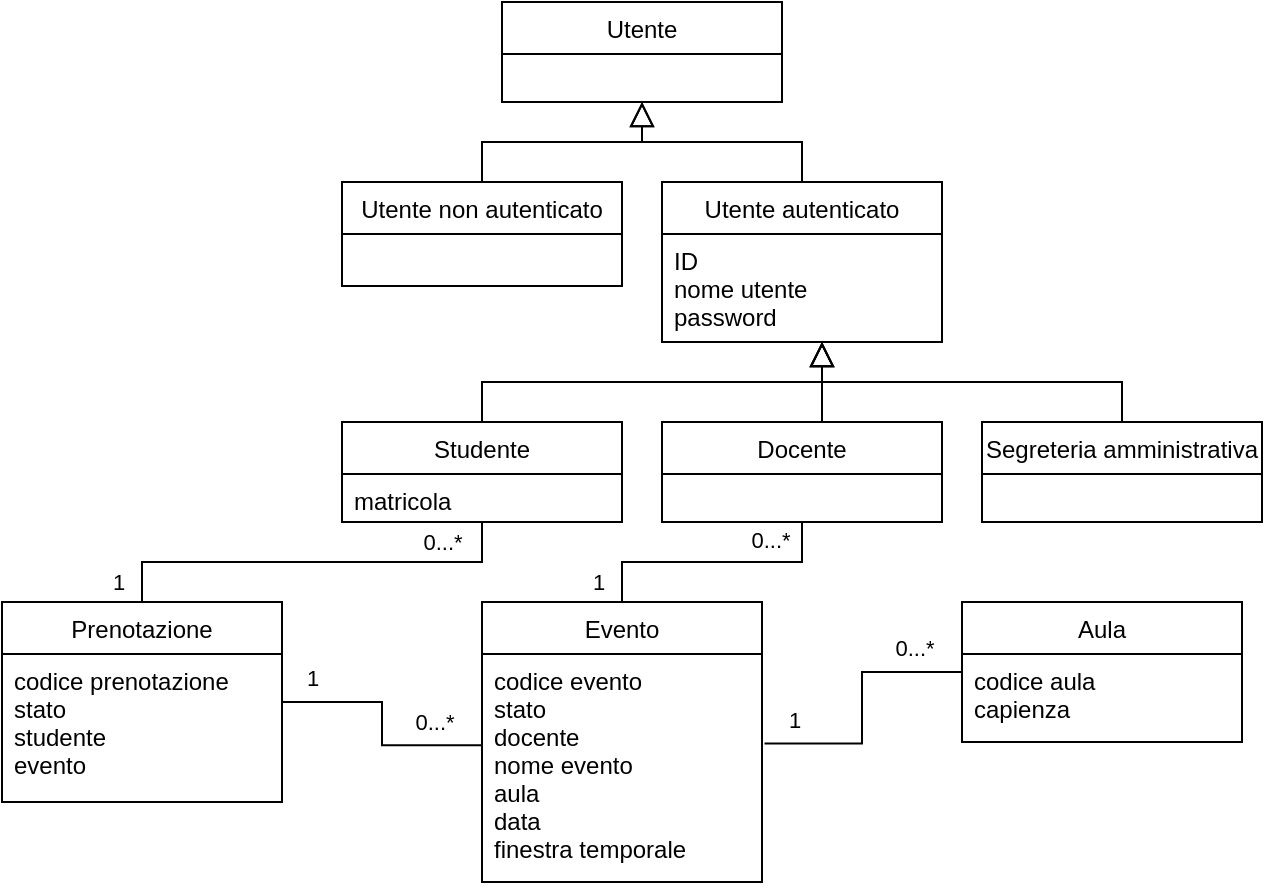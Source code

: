 <mxfile version="14.2.9" type="device"><diagram id="C5RBs43oDa-KdzZeNtuy" name="Page-1"><mxGraphModel dx="1038" dy="477" grid="1" gridSize="10" guides="1" tooltips="1" connect="1" arrows="1" fold="1" page="1" pageScale="1" pageWidth="827" pageHeight="1169" math="0" shadow="0"><root><mxCell id="WIyWlLk6GJQsqaUBKTNV-0"/><mxCell id="WIyWlLk6GJQsqaUBKTNV-1" parent="WIyWlLk6GJQsqaUBKTNV-0"/><mxCell id="zkfFHV4jXpPFQw0GAbJ--0" value="Utente" style="swimlane;fontStyle=0;align=center;verticalAlign=top;childLayout=stackLayout;horizontal=1;startSize=26;horizontalStack=0;resizeParent=1;resizeLast=0;collapsible=1;marginBottom=0;rounded=0;shadow=0;strokeWidth=1;" parent="WIyWlLk6GJQsqaUBKTNV-1" vertex="1"><mxGeometry x="330" y="120" width="140" height="50" as="geometry"><mxRectangle x="230" y="140" width="160" height="26" as="alternateBounds"/></mxGeometry></mxCell><mxCell id="zkfFHV4jXpPFQw0GAbJ--6" value="Utente non autenticato" style="swimlane;fontStyle=0;align=center;verticalAlign=top;childLayout=stackLayout;horizontal=1;startSize=26;horizontalStack=0;resizeParent=1;resizeLast=0;collapsible=1;marginBottom=0;rounded=0;shadow=0;strokeWidth=1;" parent="WIyWlLk6GJQsqaUBKTNV-1" vertex="1"><mxGeometry x="250" y="210" width="140" height="52" as="geometry"><mxRectangle x="130" y="380" width="160" height="26" as="alternateBounds"/></mxGeometry></mxCell><mxCell id="zkfFHV4jXpPFQw0GAbJ--12" value="" style="endArrow=block;endSize=10;endFill=0;shadow=0;strokeWidth=1;rounded=0;edgeStyle=elbowEdgeStyle;elbow=vertical;" parent="WIyWlLk6GJQsqaUBKTNV-1" source="zkfFHV4jXpPFQw0GAbJ--6" target="zkfFHV4jXpPFQw0GAbJ--0" edge="1"><mxGeometry width="160" relative="1" as="geometry"><mxPoint x="290" y="203" as="sourcePoint"/><mxPoint x="290" y="203" as="targetPoint"/></mxGeometry></mxCell><mxCell id="zkfFHV4jXpPFQw0GAbJ--13" value="Utente autenticato" style="swimlane;fontStyle=0;align=center;verticalAlign=top;childLayout=stackLayout;horizontal=1;startSize=26;horizontalStack=0;resizeParent=1;resizeLast=0;collapsible=1;marginBottom=0;rounded=0;shadow=0;strokeWidth=1;" parent="WIyWlLk6GJQsqaUBKTNV-1" vertex="1"><mxGeometry x="410" y="210" width="140" height="80" as="geometry"><mxRectangle x="340" y="380" width="170" height="26" as="alternateBounds"/></mxGeometry></mxCell><mxCell id="zkfFHV4jXpPFQw0GAbJ--14" value="ID&#10;nome utente&#10;password" style="text;align=left;verticalAlign=top;spacingLeft=4;spacingRight=4;overflow=hidden;rotatable=0;points=[[0,0.5],[1,0.5]];portConstraint=eastwest;" parent="zkfFHV4jXpPFQw0GAbJ--13" vertex="1"><mxGeometry y="26" width="140" height="54" as="geometry"/></mxCell><mxCell id="zkfFHV4jXpPFQw0GAbJ--16" value="" style="endArrow=block;endSize=10;endFill=0;shadow=0;strokeWidth=1;rounded=0;edgeStyle=elbowEdgeStyle;elbow=vertical;" parent="WIyWlLk6GJQsqaUBKTNV-1" source="zkfFHV4jXpPFQw0GAbJ--13" target="zkfFHV4jXpPFQw0GAbJ--0" edge="1"><mxGeometry width="160" relative="1" as="geometry"><mxPoint x="300" y="373" as="sourcePoint"/><mxPoint x="400" y="271" as="targetPoint"/></mxGeometry></mxCell><mxCell id="nVQcOE3V6RVQoYIMNg9A-0" value="" style="endArrow=block;endSize=10;endFill=0;shadow=0;strokeWidth=1;rounded=0;edgeStyle=elbowEdgeStyle;elbow=vertical;exitX=0.5;exitY=0;exitDx=0;exitDy=0;" edge="1" parent="WIyWlLk6GJQsqaUBKTNV-1" source="nVQcOE3V6RVQoYIMNg9A-8"><mxGeometry width="160" relative="1" as="geometry"><mxPoint x="590" y="330" as="sourcePoint"/><mxPoint x="490" y="290" as="targetPoint"/></mxGeometry></mxCell><mxCell id="nVQcOE3V6RVQoYIMNg9A-1" value="" style="endArrow=block;endSize=10;endFill=0;shadow=0;strokeWidth=1;rounded=0;edgeStyle=elbowEdgeStyle;elbow=vertical;" edge="1" parent="WIyWlLk6GJQsqaUBKTNV-1"><mxGeometry width="160" relative="1" as="geometry"><mxPoint x="490" y="330" as="sourcePoint"/><mxPoint x="490" y="290" as="targetPoint"/></mxGeometry></mxCell><mxCell id="nVQcOE3V6RVQoYIMNg9A-2" value="" style="endArrow=block;endSize=10;endFill=0;shadow=0;strokeWidth=1;rounded=0;edgeStyle=elbowEdgeStyle;elbow=vertical;exitX=0.5;exitY=0;exitDx=0;exitDy=0;" edge="1" parent="WIyWlLk6GJQsqaUBKTNV-1" source="nVQcOE3V6RVQoYIMNg9A-10"><mxGeometry width="160" relative="1" as="geometry"><mxPoint x="370" y="330" as="sourcePoint"/><mxPoint x="490" y="290" as="targetPoint"/></mxGeometry></mxCell><mxCell id="nVQcOE3V6RVQoYIMNg9A-4" value="Docente" style="swimlane;fontStyle=0;align=center;verticalAlign=top;childLayout=stackLayout;horizontal=1;startSize=26;horizontalStack=0;resizeParent=1;resizeLast=0;collapsible=1;marginBottom=0;rounded=0;shadow=0;strokeWidth=1;" vertex="1" parent="WIyWlLk6GJQsqaUBKTNV-1"><mxGeometry x="410" y="330" width="140" height="50" as="geometry"><mxRectangle x="340" y="380" width="170" height="26" as="alternateBounds"/></mxGeometry></mxCell><mxCell id="nVQcOE3V6RVQoYIMNg9A-8" value="Segreteria amministrativa" style="swimlane;fontStyle=0;align=center;verticalAlign=top;childLayout=stackLayout;horizontal=1;startSize=26;horizontalStack=0;resizeParent=1;resizeLast=0;collapsible=1;marginBottom=0;rounded=0;shadow=0;strokeWidth=1;" vertex="1" parent="WIyWlLk6GJQsqaUBKTNV-1"><mxGeometry x="570" y="330" width="140" height="50" as="geometry"><mxRectangle x="340" y="380" width="170" height="26" as="alternateBounds"/></mxGeometry></mxCell><mxCell id="nVQcOE3V6RVQoYIMNg9A-10" value="Studente" style="swimlane;fontStyle=0;align=center;verticalAlign=top;childLayout=stackLayout;horizontal=1;startSize=26;horizontalStack=0;resizeParent=1;resizeLast=0;collapsible=1;marginBottom=0;rounded=0;shadow=0;strokeWidth=1;" vertex="1" parent="WIyWlLk6GJQsqaUBKTNV-1"><mxGeometry x="250" y="330" width="140" height="50" as="geometry"><mxRectangle x="340" y="380" width="170" height="26" as="alternateBounds"/></mxGeometry></mxCell><mxCell id="nVQcOE3V6RVQoYIMNg9A-11" value="matricola" style="text;align=left;verticalAlign=top;spacingLeft=4;spacingRight=4;overflow=hidden;rotatable=0;points=[[0,0.5],[1,0.5]];portConstraint=eastwest;" vertex="1" parent="nVQcOE3V6RVQoYIMNg9A-10"><mxGeometry y="26" width="140" height="24" as="geometry"/></mxCell><mxCell id="nVQcOE3V6RVQoYIMNg9A-22" value="" style="edgeStyle=orthogonalEdgeStyle;rounded=0;orthogonalLoop=1;jettySize=auto;html=1;entryX=0.5;entryY=1;entryDx=0;entryDy=0;entryPerimeter=0;endArrow=none;endFill=0;" edge="1" parent="WIyWlLk6GJQsqaUBKTNV-1" source="nVQcOE3V6RVQoYIMNg9A-14" target="nVQcOE3V6RVQoYIMNg9A-11"><mxGeometry relative="1" as="geometry"><mxPoint x="190" y="545" as="targetPoint"/></mxGeometry></mxCell><mxCell id="nVQcOE3V6RVQoYIMNg9A-48" value="0...*" style="edgeLabel;html=1;align=center;verticalAlign=middle;resizable=0;points=[];" vertex="1" connectable="0" parent="nVQcOE3V6RVQoYIMNg9A-22"><mxGeometry x="0.617" y="1" relative="1" as="geometry"><mxPoint y="-9" as="offset"/></mxGeometry></mxCell><mxCell id="nVQcOE3V6RVQoYIMNg9A-47" value="" style="edgeStyle=orthogonalEdgeStyle;rounded=0;orthogonalLoop=1;jettySize=auto;html=1;endArrow=none;endFill=0;entryX=-0.003;entryY=0.4;entryDx=0;entryDy=0;entryPerimeter=0;" edge="1" parent="WIyWlLk6GJQsqaUBKTNV-1" source="nVQcOE3V6RVQoYIMNg9A-14" target="nVQcOE3V6RVQoYIMNg9A-17"><mxGeometry relative="1" as="geometry"><mxPoint x="310" y="490" as="targetPoint"/></mxGeometry></mxCell><mxCell id="nVQcOE3V6RVQoYIMNg9A-14" value="Prenotazione" style="swimlane;fontStyle=0;align=center;verticalAlign=top;childLayout=stackLayout;horizontal=1;startSize=26;horizontalStack=0;resizeParent=1;resizeLast=0;collapsible=1;marginBottom=0;rounded=0;shadow=0;strokeWidth=1;" vertex="1" parent="WIyWlLk6GJQsqaUBKTNV-1"><mxGeometry x="80" y="420" width="140" height="100" as="geometry"><mxRectangle x="340" y="380" width="170" height="26" as="alternateBounds"/></mxGeometry></mxCell><mxCell id="nVQcOE3V6RVQoYIMNg9A-15" value="codice prenotazione&#10;stato&#10;studente&#10;evento" style="text;align=left;verticalAlign=top;spacingLeft=4;spacingRight=4;overflow=hidden;rotatable=0;points=[[0,0.5],[1,0.5]];portConstraint=eastwest;" vertex="1" parent="nVQcOE3V6RVQoYIMNg9A-14"><mxGeometry y="26" width="140" height="74" as="geometry"/></mxCell><mxCell id="nVQcOE3V6RVQoYIMNg9A-16" value="Evento" style="swimlane;fontStyle=0;align=center;verticalAlign=top;childLayout=stackLayout;horizontal=1;startSize=26;horizontalStack=0;resizeParent=1;resizeLast=0;collapsible=1;marginBottom=0;rounded=0;shadow=0;strokeWidth=1;" vertex="1" parent="WIyWlLk6GJQsqaUBKTNV-1"><mxGeometry x="320" y="420" width="140" height="140" as="geometry"><mxRectangle x="340" y="380" width="170" height="26" as="alternateBounds"/></mxGeometry></mxCell><mxCell id="nVQcOE3V6RVQoYIMNg9A-17" value="codice evento&#10;stato&#10;docente&#10;nome evento&#10;aula&#10;data&#10;finestra temporale" style="text;align=left;verticalAlign=top;spacingLeft=4;spacingRight=4;overflow=hidden;rotatable=0;points=[[0,0.5],[1,0.5]];portConstraint=eastwest;" vertex="1" parent="nVQcOE3V6RVQoYIMNg9A-16"><mxGeometry y="26" width="140" height="114" as="geometry"/></mxCell><mxCell id="nVQcOE3V6RVQoYIMNg9A-23" value="" style="edgeStyle=orthogonalEdgeStyle;rounded=0;orthogonalLoop=1;jettySize=auto;html=1;endArrow=none;endFill=0;exitX=0.5;exitY=0;exitDx=0;exitDy=0;entryX=0.5;entryY=1;entryDx=0;entryDy=0;" edge="1" parent="WIyWlLk6GJQsqaUBKTNV-1" source="nVQcOE3V6RVQoYIMNg9A-16" target="nVQcOE3V6RVQoYIMNg9A-4"><mxGeometry relative="1" as="geometry"><mxPoint x="550" y="440" as="sourcePoint"/><mxPoint x="500" y="450" as="targetPoint"/></mxGeometry></mxCell><mxCell id="nVQcOE3V6RVQoYIMNg9A-43" value="" style="edgeStyle=orthogonalEdgeStyle;rounded=0;orthogonalLoop=1;jettySize=auto;html=1;endArrow=none;endFill=0;entryX=1.009;entryY=0.393;entryDx=0;entryDy=0;entryPerimeter=0;" edge="1" parent="WIyWlLk6GJQsqaUBKTNV-1" source="nVQcOE3V6RVQoYIMNg9A-35" target="nVQcOE3V6RVQoYIMNg9A-17"><mxGeometry relative="1" as="geometry"><mxPoint x="390" y="560" as="targetPoint"/></mxGeometry></mxCell><mxCell id="nVQcOE3V6RVQoYIMNg9A-35" value="Aula" style="swimlane;fontStyle=0;align=center;verticalAlign=top;childLayout=stackLayout;horizontal=1;startSize=26;horizontalStack=0;resizeParent=1;resizeLast=0;collapsible=1;marginBottom=0;rounded=0;shadow=0;strokeWidth=1;" vertex="1" parent="WIyWlLk6GJQsqaUBKTNV-1"><mxGeometry x="560" y="420" width="140" height="70" as="geometry"><mxRectangle x="340" y="380" width="170" height="26" as="alternateBounds"/></mxGeometry></mxCell><mxCell id="nVQcOE3V6RVQoYIMNg9A-36" value="codice aula&#10;capienza" style="text;align=left;verticalAlign=top;spacingLeft=4;spacingRight=4;overflow=hidden;rotatable=0;points=[[0,0.5],[1,0.5]];portConstraint=eastwest;" vertex="1" parent="nVQcOE3V6RVQoYIMNg9A-35"><mxGeometry y="26" width="140" height="44" as="geometry"/></mxCell><mxCell id="nVQcOE3V6RVQoYIMNg9A-49" value="1" style="edgeLabel;html=1;align=center;verticalAlign=middle;resizable=0;points=[];" vertex="1" connectable="0" parent="WIyWlLk6GJQsqaUBKTNV-1"><mxGeometry x="280" y="420" as="geometry"><mxPoint x="-142" y="-10" as="offset"/></mxGeometry></mxCell><mxCell id="nVQcOE3V6RVQoYIMNg9A-50" value="1" style="edgeLabel;html=1;align=center;verticalAlign=middle;resizable=0;points=[];" vertex="1" connectable="0" parent="WIyWlLk6GJQsqaUBKTNV-1"><mxGeometry x="320" y="410" as="geometry"><mxPoint x="-85" y="48" as="offset"/></mxGeometry></mxCell><mxCell id="nVQcOE3V6RVQoYIMNg9A-51" value="0...*" style="edgeLabel;html=1;align=center;verticalAlign=middle;resizable=0;points=[];" vertex="1" connectable="0" parent="WIyWlLk6GJQsqaUBKTNV-1"><mxGeometry x="320" y="420" as="geometry"><mxPoint x="-24" y="60" as="offset"/></mxGeometry></mxCell><mxCell id="nVQcOE3V6RVQoYIMNg9A-52" value="1" style="edgeLabel;html=1;align=center;verticalAlign=middle;resizable=0;points=[];" vertex="1" connectable="0" parent="WIyWlLk6GJQsqaUBKTNV-1"><mxGeometry x="350" y="430" as="geometry"><mxPoint x="126" y="49" as="offset"/></mxGeometry></mxCell><mxCell id="nVQcOE3V6RVQoYIMNg9A-53" value="0...*" style="edgeLabel;html=1;align=center;verticalAlign=middle;resizable=0;points=[];" vertex="1" connectable="0" parent="WIyWlLk6GJQsqaUBKTNV-1"><mxGeometry x="560" y="383" as="geometry"><mxPoint x="-24" y="60" as="offset"/></mxGeometry></mxCell><mxCell id="nVQcOE3V6RVQoYIMNg9A-54" value="0...*" style="edgeLabel;html=1;align=center;verticalAlign=middle;resizable=0;points=[];" vertex="1" connectable="0" parent="WIyWlLk6GJQsqaUBKTNV-1"><mxGeometry x="320" y="400" as="geometry"><mxPoint x="144" y="-11" as="offset"/></mxGeometry></mxCell><mxCell id="nVQcOE3V6RVQoYIMNg9A-57" value="1" style="edgeLabel;html=1;align=center;verticalAlign=middle;resizable=0;points=[];" vertex="1" connectable="0" parent="WIyWlLk6GJQsqaUBKTNV-1"><mxGeometry x="520" y="420" as="geometry"><mxPoint x="-142" y="-10" as="offset"/></mxGeometry></mxCell></root></mxGraphModel></diagram></mxfile>